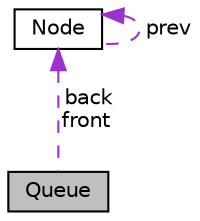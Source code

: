 digraph "Queue"
{
 // LATEX_PDF_SIZE
  edge [fontname="Helvetica",fontsize="10",labelfontname="Helvetica",labelfontsize="10"];
  node [fontname="Helvetica",fontsize="10",shape=record];
  Node1 [label="Queue",height=0.2,width=0.4,color="black", fillcolor="grey75", style="filled", fontcolor="black",tooltip="Structure representing a queue."];
  Node2 -> Node1 [dir="back",color="darkorchid3",fontsize="10",style="dashed",label=" back\nfront" ,fontname="Helvetica"];
  Node2 [label="Node",height=0.2,width=0.4,color="black", fillcolor="white", style="filled",URL="$struct_node.html",tooltip="Structure representing a node in a queue."];
  Node2 -> Node2 [dir="back",color="darkorchid3",fontsize="10",style="dashed",label=" prev" ,fontname="Helvetica"];
}
